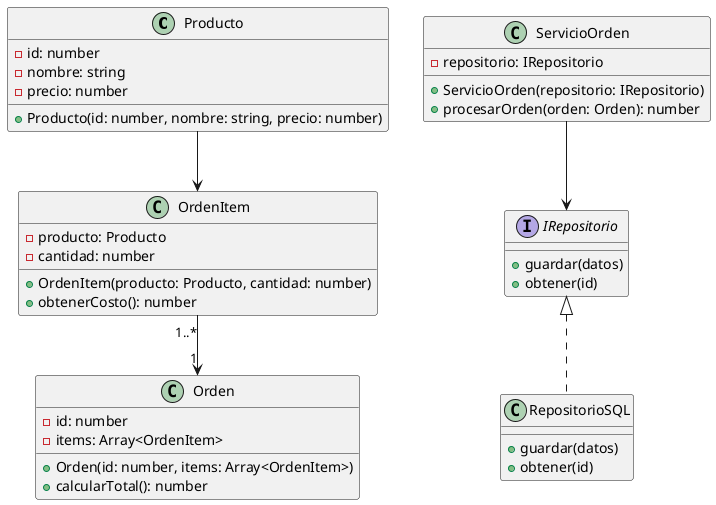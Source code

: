 @startuml

class Producto {
    - id: number
    - nombre: string
    - precio: number
    + Producto(id: number, nombre: string, precio: number)
}

class OrdenItem {
    - producto: Producto
    - cantidad: number
    + OrdenItem(producto: Producto, cantidad: number)
    + obtenerCosto(): number
}

class Orden {
    - id: number
    - items: Array<OrdenItem>
    + Orden(id: number, items: Array<OrdenItem>)
    + calcularTotal(): number
}

interface IRepositorio {
    + guardar(datos)
    + obtener(id)
}

class RepositorioSQL {
    + guardar(datos)
    + obtener(id)
}

class ServicioOrden {
    - repositorio: IRepositorio
    + ServicioOrden(repositorio: IRepositorio)
    + procesarOrden(orden: Orden): number
}

Producto --> OrdenItem
OrdenItem "1..*" --> "1" Orden
IRepositorio <|.. RepositorioSQL
ServicioOrden --> IRepositorio

@enduml